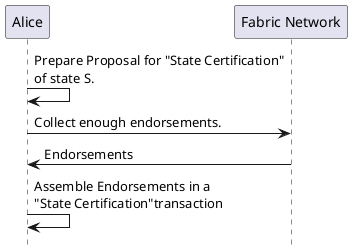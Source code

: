 @startuml
'- force wrapping of longer text
'skinparam wrapWidth 400
!pragma teoz true
hide footbox

participant "Alice" as Alice
participant "Fabric Network" as Orderer

Alice -> Alice: Prepare Proposal for "State Certification"\nof state S.
Alice -> Orderer: Collect enough endorsements.
Orderer -> Alice: Endorsements
Alice -> Alice: Assemble Endorsements in a\n"State Certification"transaction
@enduml